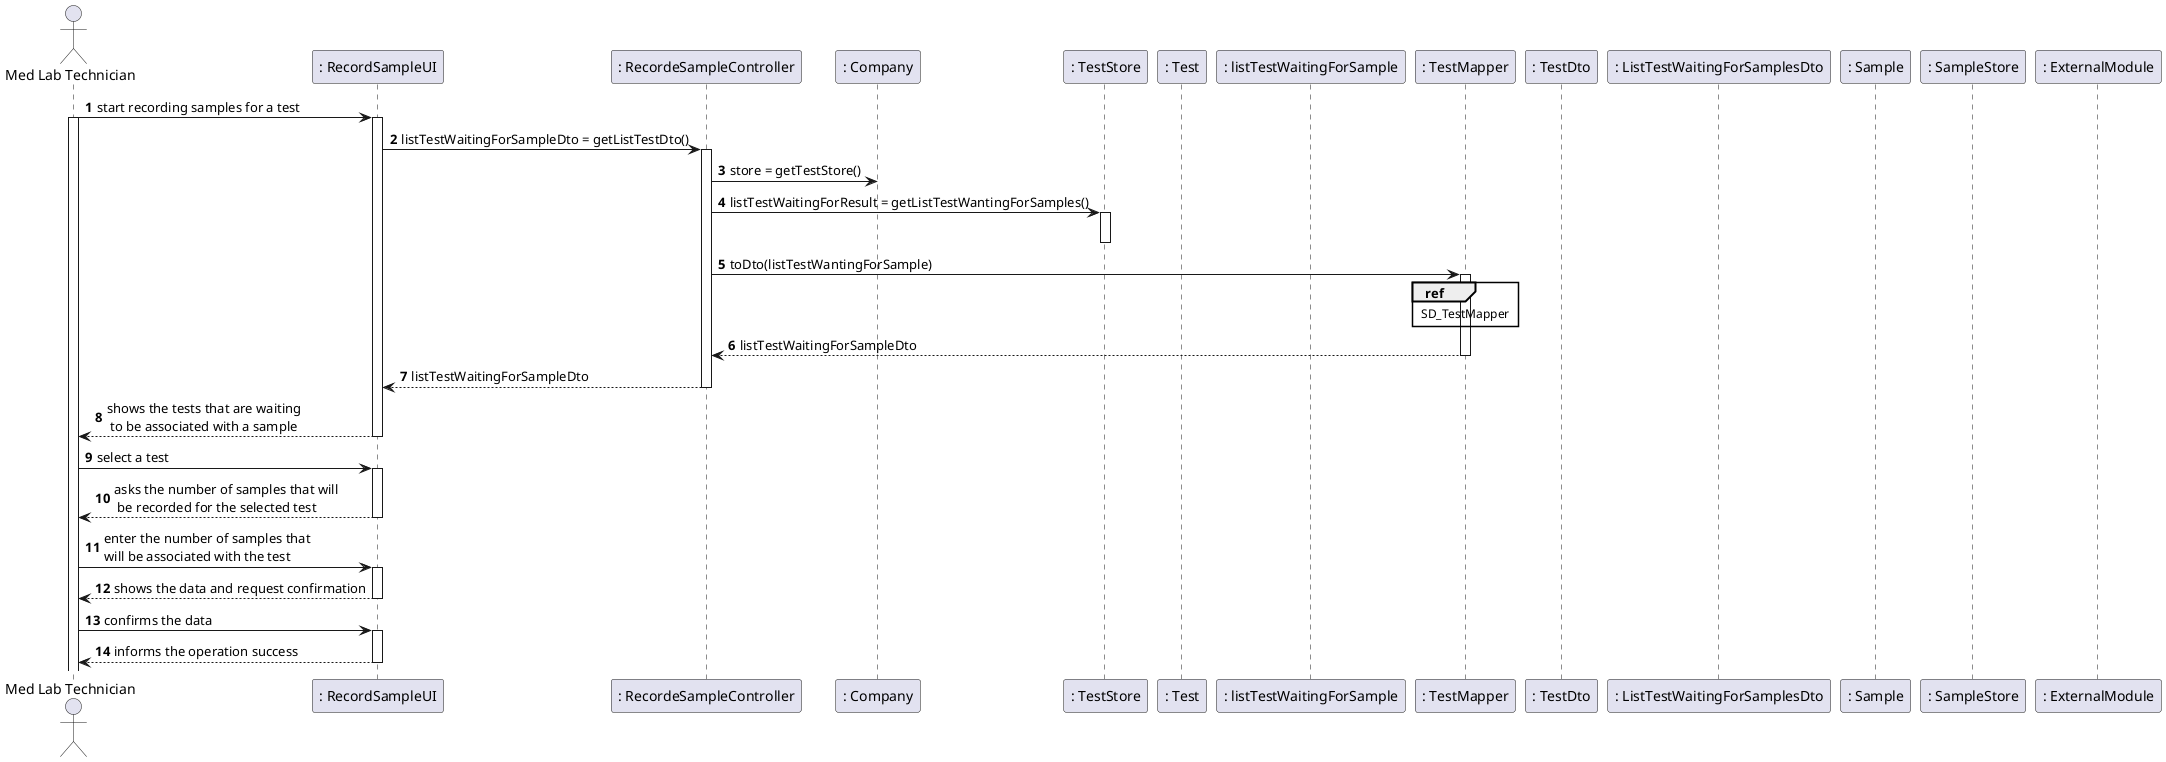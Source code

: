 @startuml
autonumber
actor "Med Lab Technician" as MEDLAB
participant ": RecordSampleUI" as UI
participant ": RecordeSampleController" as CONTROLLER
participant ": Company" as COMPANY
participant ": TestStore" as TESTSTORE
participant ": Test" as TEST
participant ": listTestWaitingForSample" as TESTLIST
participant ": TestMapper" as MAPPER
participant ": TestDto" as TESTDTO
participant ": ListTestWaitingForSamplesDto" as TESTDTOLIST
participant ": Sample" as SAMPLE
participant ": SampleStore" as SAMPLESTORE
participant ": ExternalModule" as EXTERNALMODULE







MEDLAB -> UI : start recording samples for a test
activate MEDLAB
activate UI
UI -> CONTROLLER : listTestWaitingForSampleDto = getListTestDto()
activate CONTROLLER
CONTROLLER -> COMPANY : store = getTestStore()
CONTROLLER -> TESTSTORE : listTestWaitingForResult = getListTestWantingForSamples()
activate TESTSTORE
deactivate TESTSTORE
CONTROLLER -> MAPPER : toDto(listTestWantingForSample)
activate MAPPER
ref over MAPPER
SD_TestMapper
end ref

MAPPER-->CONTROLLER : listTestWaitingForSampleDto
deactivate MAPPER
CONTROLLER --> UI : listTestWaitingForSampleDto




deactivate CONTROLLER

UI --> MEDLAB : shows the tests that are waiting \n to be associated with a sample
deactivate UI
MEDLAB -> UI : select a test
activate UI
UI --> MEDLAB : asks the number of samples that will \n be recorded for the selected test
deactivate UI
MEDLAB ->UI : enter the number of samples that \nwill be associated with the test

activate UI
UI --> MEDLAB : shows the data and request confirmation
deactivate UI
MEDLAB -> UI : confirms the data
activate UI
UI --> MEDLAB : informs the operation success
deactivate UI
@enduml

